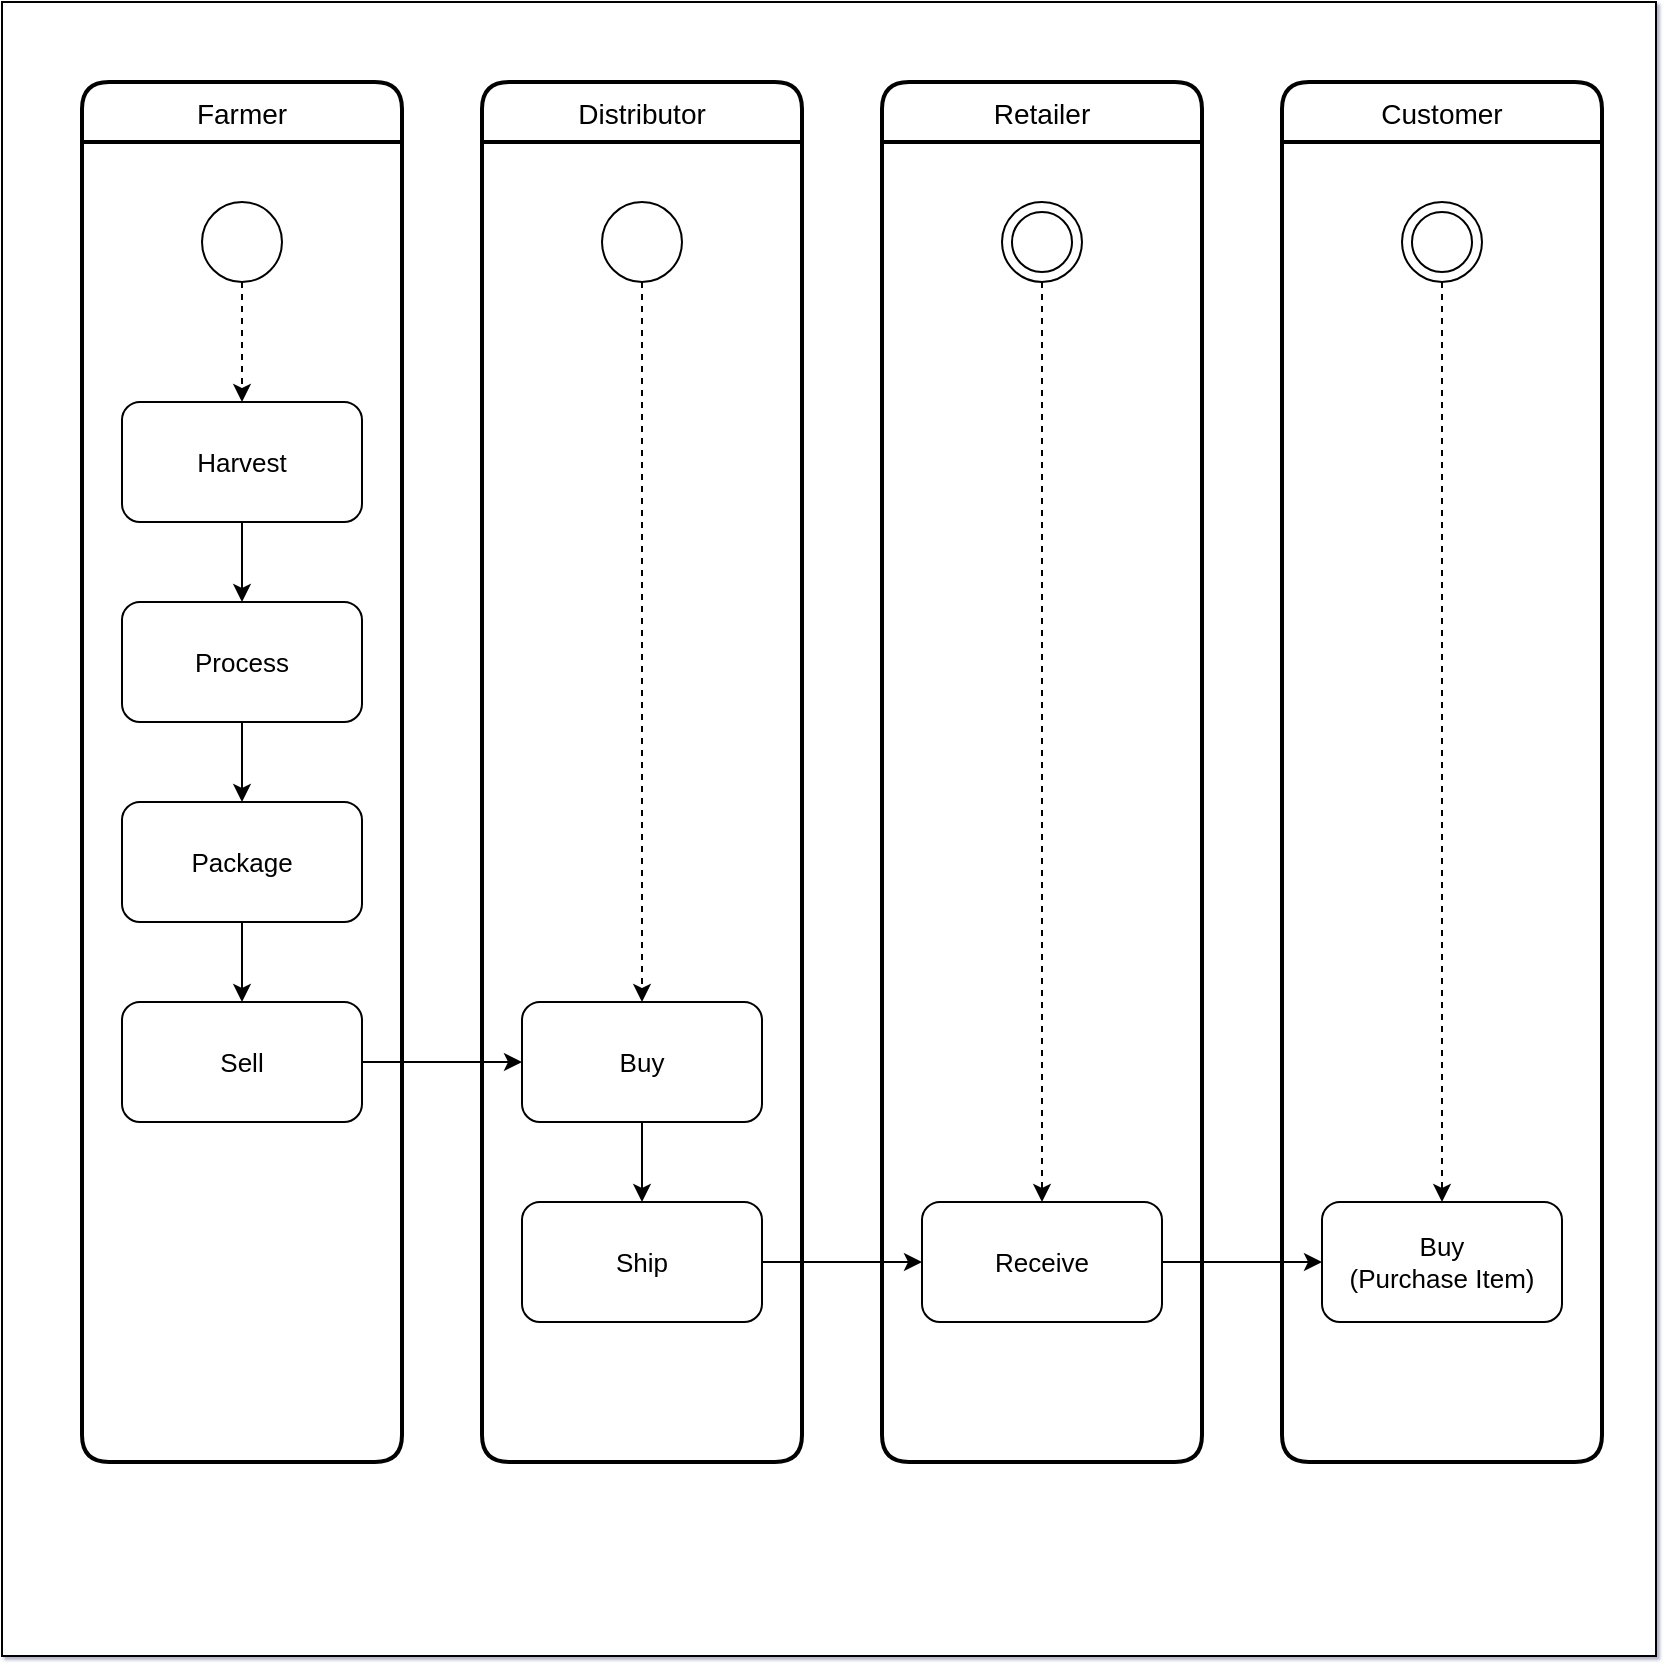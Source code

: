 <mxfile version="17.5.0" type="github">
  <diagram id="Q0T6PyPt_sgyuIneAvtX" name="Page-1">
    <mxGraphModel dx="1650" dy="859" grid="1" gridSize="10" guides="1" tooltips="1" connect="1" arrows="1" fold="1" page="1" pageScale="1" pageWidth="827" pageHeight="1169" background="#ffffff" math="0" shadow="1">
      <root>
        <mxCell id="0" />
        <mxCell id="1" parent="0" />
        <mxCell id="c0149Q_ciaR8uE8cNOBG-34" value="" style="whiteSpace=wrap;html=1;gradientColor=none;" vertex="1" parent="1">
          <mxGeometry width="827" height="827" as="geometry" />
        </mxCell>
        <mxCell id="c0149Q_ciaR8uE8cNOBG-3" value="Farmer" style="swimlane;childLayout=stackLayout;horizontal=1;startSize=30;horizontalStack=0;fontSize=14;fontStyle=0;strokeWidth=2;resizeParent=0;resizeLast=1;shadow=0;dashed=0;align=center;rounded=1;" vertex="1" parent="1">
          <mxGeometry x="40" y="40" width="160" height="690" as="geometry">
            <mxRectangle x="40" y="40" width="80" height="30" as="alternateBounds" />
          </mxGeometry>
        </mxCell>
        <mxCell id="c0149Q_ciaR8uE8cNOBG-5" value="Distributor" style="swimlane;childLayout=stackLayout;horizontal=1;startSize=30;horizontalStack=0;fontSize=14;fontStyle=0;strokeWidth=2;resizeParent=0;resizeLast=1;shadow=0;dashed=0;align=center;rounded=1;" vertex="1" parent="1">
          <mxGeometry x="240" y="40" width="160" height="690" as="geometry">
            <mxRectangle x="240" y="40" width="100" height="30" as="alternateBounds" />
          </mxGeometry>
        </mxCell>
        <mxCell id="c0149Q_ciaR8uE8cNOBG-6" value="Retailer" style="swimlane;childLayout=stackLayout;horizontal=1;startSize=30;horizontalStack=0;fontSize=14;fontStyle=0;strokeWidth=2;resizeParent=0;resizeLast=1;shadow=0;dashed=0;align=center;rounded=1;" vertex="1" parent="1">
          <mxGeometry x="440" y="40" width="160" height="690" as="geometry">
            <mxRectangle x="440" y="40" width="80" height="30" as="alternateBounds" />
          </mxGeometry>
        </mxCell>
        <mxCell id="c0149Q_ciaR8uE8cNOBG-7" value="Customer" style="swimlane;childLayout=stackLayout;horizontal=1;startSize=30;horizontalStack=0;fontSize=14;fontStyle=0;strokeWidth=2;resizeParent=0;resizeLast=1;shadow=0;dashed=0;align=center;rounded=1;" vertex="1" parent="1">
          <mxGeometry x="640" y="40" width="160" height="690" as="geometry">
            <mxRectangle x="640" y="40" width="90" height="30" as="alternateBounds" />
          </mxGeometry>
        </mxCell>
        <mxCell id="c0149Q_ciaR8uE8cNOBG-10" value="" style="edgeStyle=orthogonalEdgeStyle;orthogonalLoop=1;jettySize=auto;html=1;fontSize=13;dashed=1;" edge="1" parent="1" source="c0149Q_ciaR8uE8cNOBG-8" target="c0149Q_ciaR8uE8cNOBG-9">
          <mxGeometry relative="1" as="geometry" />
        </mxCell>
        <mxCell id="c0149Q_ciaR8uE8cNOBG-8" value="" style="ellipse;whiteSpace=wrap;html=1;aspect=fixed;fontSize=13;rounded=1;" vertex="1" parent="1">
          <mxGeometry x="100" y="100" width="40" height="40" as="geometry" />
        </mxCell>
        <mxCell id="c0149Q_ciaR8uE8cNOBG-18" style="edgeStyle=orthogonalEdgeStyle;rounded=0;orthogonalLoop=1;jettySize=auto;html=1;entryX=0.5;entryY=0;entryDx=0;entryDy=0;" edge="1" parent="1" source="c0149Q_ciaR8uE8cNOBG-9" target="c0149Q_ciaR8uE8cNOBG-11">
          <mxGeometry relative="1" as="geometry" />
        </mxCell>
        <mxCell id="c0149Q_ciaR8uE8cNOBG-9" value="&lt;div&gt;Harvest&lt;/div&gt;" style="whiteSpace=wrap;html=1;fontSize=13;rounded=1;" vertex="1" parent="1">
          <mxGeometry x="60" y="200" width="120" height="60" as="geometry" />
        </mxCell>
        <mxCell id="c0149Q_ciaR8uE8cNOBG-19" style="edgeStyle=orthogonalEdgeStyle;rounded=0;orthogonalLoop=1;jettySize=auto;html=1;entryX=0.5;entryY=0;entryDx=0;entryDy=0;" edge="1" parent="1" source="c0149Q_ciaR8uE8cNOBG-11" target="c0149Q_ciaR8uE8cNOBG-12">
          <mxGeometry relative="1" as="geometry" />
        </mxCell>
        <mxCell id="c0149Q_ciaR8uE8cNOBG-11" value="Process" style="whiteSpace=wrap;html=1;fontSize=13;rounded=1;" vertex="1" parent="1">
          <mxGeometry x="60" y="300" width="120" height="60" as="geometry" />
        </mxCell>
        <mxCell id="c0149Q_ciaR8uE8cNOBG-20" style="edgeStyle=orthogonalEdgeStyle;rounded=0;orthogonalLoop=1;jettySize=auto;html=1;entryX=0.5;entryY=0;entryDx=0;entryDy=0;" edge="1" parent="1" source="c0149Q_ciaR8uE8cNOBG-12" target="c0149Q_ciaR8uE8cNOBG-13">
          <mxGeometry relative="1" as="geometry" />
        </mxCell>
        <mxCell id="c0149Q_ciaR8uE8cNOBG-12" value="Package" style="whiteSpace=wrap;html=1;fontSize=13;rounded=1;" vertex="1" parent="1">
          <mxGeometry x="60" y="400" width="120" height="60" as="geometry" />
        </mxCell>
        <mxCell id="c0149Q_ciaR8uE8cNOBG-26" style="edgeStyle=orthogonalEdgeStyle;rounded=0;orthogonalLoop=1;jettySize=auto;html=1;entryX=0;entryY=0.5;entryDx=0;entryDy=0;" edge="1" parent="1" source="c0149Q_ciaR8uE8cNOBG-13" target="c0149Q_ciaR8uE8cNOBG-25">
          <mxGeometry relative="1" as="geometry" />
        </mxCell>
        <mxCell id="c0149Q_ciaR8uE8cNOBG-13" value="&lt;div&gt;Sell&lt;/div&gt;" style="whiteSpace=wrap;html=1;fontSize=13;rounded=1;" vertex="1" parent="1">
          <mxGeometry x="60" y="500" width="120" height="60" as="geometry" />
        </mxCell>
        <mxCell id="c0149Q_ciaR8uE8cNOBG-14" value="&lt;div&gt;Buy&lt;/div&gt;&lt;div&gt;(Purchase Item)&lt;br&gt;&lt;/div&gt;" style="whiteSpace=wrap;html=1;fontSize=13;rounded=1;" vertex="1" parent="1">
          <mxGeometry x="660" y="600" width="120" height="60" as="geometry" />
        </mxCell>
        <mxCell id="c0149Q_ciaR8uE8cNOBG-31" style="edgeStyle=orthogonalEdgeStyle;rounded=0;orthogonalLoop=1;jettySize=auto;html=1;entryX=0.5;entryY=0;entryDx=0;entryDy=0;dashed=1;" edge="1" parent="1" source="c0149Q_ciaR8uE8cNOBG-15" target="c0149Q_ciaR8uE8cNOBG-25">
          <mxGeometry relative="1" as="geometry" />
        </mxCell>
        <mxCell id="c0149Q_ciaR8uE8cNOBG-15" value="" style="ellipse;whiteSpace=wrap;html=1;aspect=fixed;fontSize=13;rounded=1;" vertex="1" parent="1">
          <mxGeometry x="300" y="100" width="40" height="40" as="geometry" />
        </mxCell>
        <mxCell id="c0149Q_ciaR8uE8cNOBG-24" style="edgeStyle=orthogonalEdgeStyle;rounded=0;orthogonalLoop=1;jettySize=auto;html=1;entryX=0.5;entryY=0;entryDx=0;entryDy=0;dashed=1;" edge="1" parent="1" source="c0149Q_ciaR8uE8cNOBG-16" target="c0149Q_ciaR8uE8cNOBG-23">
          <mxGeometry relative="1" as="geometry" />
        </mxCell>
        <mxCell id="c0149Q_ciaR8uE8cNOBG-16" value="" style="ellipse;whiteSpace=wrap;html=1;aspect=fixed;fontSize=13;rounded=1;gradientColor=none;" vertex="1" parent="1">
          <mxGeometry x="500" y="100" width="40" height="40" as="geometry" />
        </mxCell>
        <mxCell id="c0149Q_ciaR8uE8cNOBG-22" style="edgeStyle=orthogonalEdgeStyle;rounded=0;orthogonalLoop=1;jettySize=auto;html=1;entryX=0.5;entryY=0;entryDx=0;entryDy=0;dashed=1;" edge="1" parent="1" source="c0149Q_ciaR8uE8cNOBG-17" target="c0149Q_ciaR8uE8cNOBG-14">
          <mxGeometry relative="1" as="geometry" />
        </mxCell>
        <mxCell id="c0149Q_ciaR8uE8cNOBG-17" value="" style="ellipse;whiteSpace=wrap;html=1;aspect=fixed;fontSize=13;rounded=1;" vertex="1" parent="1">
          <mxGeometry x="700" y="100" width="40" height="40" as="geometry" />
        </mxCell>
        <mxCell id="c0149Q_ciaR8uE8cNOBG-29" style="edgeStyle=orthogonalEdgeStyle;rounded=0;orthogonalLoop=1;jettySize=auto;html=1;entryX=0;entryY=0.5;entryDx=0;entryDy=0;" edge="1" parent="1" source="c0149Q_ciaR8uE8cNOBG-23" target="c0149Q_ciaR8uE8cNOBG-14">
          <mxGeometry relative="1" as="geometry" />
        </mxCell>
        <mxCell id="c0149Q_ciaR8uE8cNOBG-23" value="&lt;div&gt;Receive&lt;/div&gt;" style="whiteSpace=wrap;html=1;fontSize=13;rounded=1;" vertex="1" parent="1">
          <mxGeometry x="460" y="600" width="120" height="60" as="geometry" />
        </mxCell>
        <mxCell id="c0149Q_ciaR8uE8cNOBG-30" style="edgeStyle=orthogonalEdgeStyle;rounded=0;orthogonalLoop=1;jettySize=auto;html=1;entryX=0.5;entryY=0;entryDx=0;entryDy=0;" edge="1" parent="1" source="c0149Q_ciaR8uE8cNOBG-25" target="c0149Q_ciaR8uE8cNOBG-27">
          <mxGeometry relative="1" as="geometry" />
        </mxCell>
        <mxCell id="c0149Q_ciaR8uE8cNOBG-25" value="Buy" style="whiteSpace=wrap;html=1;fontSize=13;rounded=1;" vertex="1" parent="1">
          <mxGeometry x="260" y="500" width="120" height="60" as="geometry" />
        </mxCell>
        <mxCell id="c0149Q_ciaR8uE8cNOBG-28" style="edgeStyle=orthogonalEdgeStyle;rounded=0;orthogonalLoop=1;jettySize=auto;html=1;entryX=0;entryY=0.5;entryDx=0;entryDy=0;" edge="1" parent="1" source="c0149Q_ciaR8uE8cNOBG-27" target="c0149Q_ciaR8uE8cNOBG-23">
          <mxGeometry relative="1" as="geometry" />
        </mxCell>
        <mxCell id="c0149Q_ciaR8uE8cNOBG-27" value="Ship" style="whiteSpace=wrap;html=1;fontSize=13;rounded=1;" vertex="1" parent="1">
          <mxGeometry x="260" y="600" width="120" height="60" as="geometry" />
        </mxCell>
        <mxCell id="c0149Q_ciaR8uE8cNOBG-32" value="" style="ellipse;whiteSpace=wrap;html=1;aspect=fixed;fontSize=13;rounded=1;gradientColor=none;" vertex="1" parent="1">
          <mxGeometry x="505" y="105" width="30" height="30" as="geometry" />
        </mxCell>
        <mxCell id="c0149Q_ciaR8uE8cNOBG-33" value="" style="ellipse;whiteSpace=wrap;html=1;aspect=fixed;fontSize=13;rounded=1;gradientColor=none;" vertex="1" parent="1">
          <mxGeometry x="705" y="105" width="30" height="30" as="geometry" />
        </mxCell>
      </root>
    </mxGraphModel>
  </diagram>
</mxfile>
